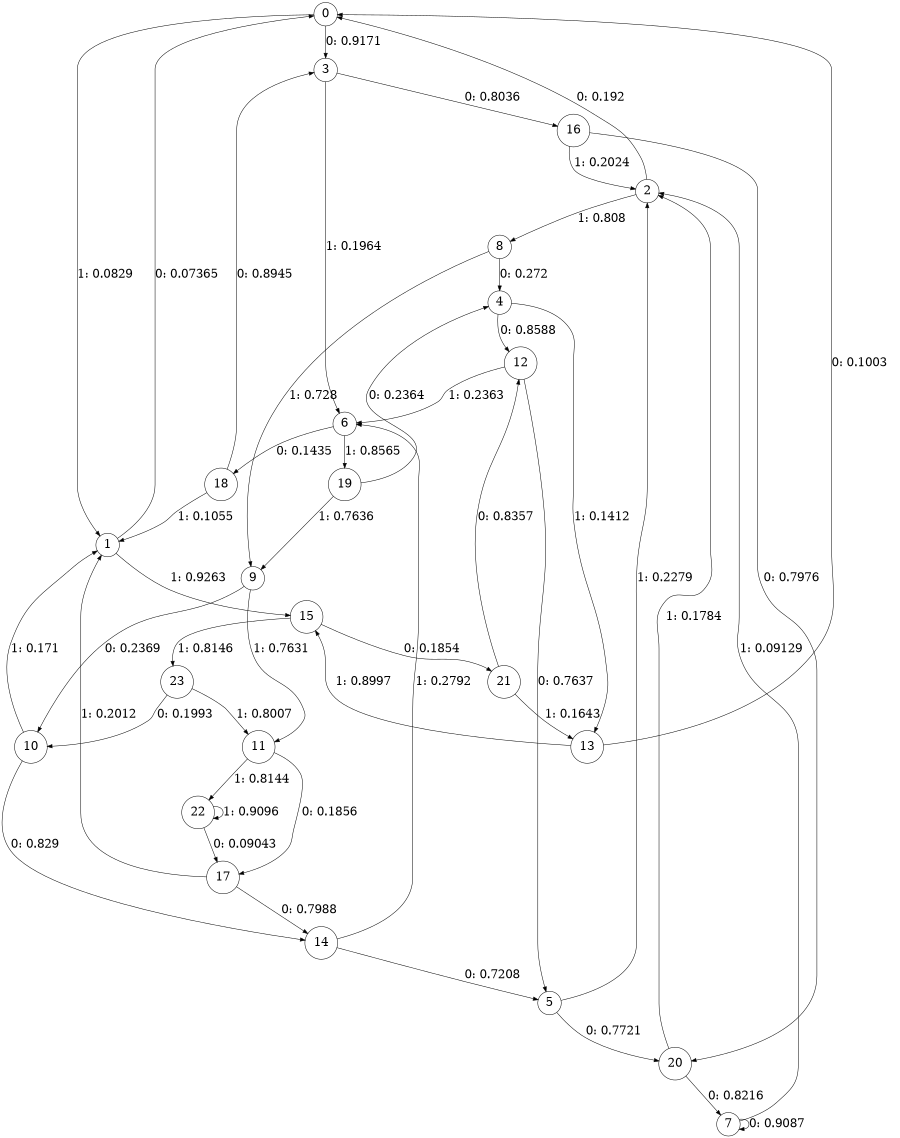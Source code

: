 digraph "phase1random.txt" {
size = "6,8.5";
ratio = "fill";
node [shape = circle];
node [fontsize = 24];
edge [fontsize = 24];
0 -> 3 [label = "0: 0.9171   "];
0 -> 1 [label = "1: 0.0829   "];
1 -> 0 [label = "0: 0.07365  "];
1 -> 15 [label = "1: 0.9263   "];
2 -> 0 [label = "0: 0.192    "];
2 -> 8 [label = "1: 0.808    "];
3 -> 16 [label = "0: 0.8036   "];
3 -> 6 [label = "1: 0.1964   "];
4 -> 12 [label = "0: 0.8588   "];
4 -> 13 [label = "1: 0.1412   "];
5 -> 20 [label = "0: 0.7721   "];
5 -> 2 [label = "1: 0.2279   "];
6 -> 18 [label = "0: 0.1435   "];
6 -> 19 [label = "1: 0.8565   "];
7 -> 7 [label = "0: 0.9087   "];
7 -> 2 [label = "1: 0.09129  "];
8 -> 4 [label = "0: 0.272    "];
8 -> 9 [label = "1: 0.728    "];
9 -> 10 [label = "0: 0.2369   "];
9 -> 11 [label = "1: 0.7631   "];
10 -> 14 [label = "0: 0.829    "];
10 -> 1 [label = "1: 0.171    "];
11 -> 17 [label = "0: 0.1856   "];
11 -> 22 [label = "1: 0.8144   "];
12 -> 5 [label = "0: 0.7637   "];
12 -> 6 [label = "1: 0.2363   "];
13 -> 0 [label = "0: 0.1003   "];
13 -> 15 [label = "1: 0.8997   "];
14 -> 5 [label = "0: 0.7208   "];
14 -> 6 [label = "1: 0.2792   "];
15 -> 21 [label = "0: 0.1854   "];
15 -> 23 [label = "1: 0.8146   "];
16 -> 20 [label = "0: 0.7976   "];
16 -> 2 [label = "1: 0.2024   "];
17 -> 14 [label = "0: 0.7988   "];
17 -> 1 [label = "1: 0.2012   "];
18 -> 3 [label = "0: 0.8945   "];
18 -> 1 [label = "1: 0.1055   "];
19 -> 4 [label = "0: 0.2364   "];
19 -> 9 [label = "1: 0.7636   "];
20 -> 7 [label = "0: 0.8216   "];
20 -> 2 [label = "1: 0.1784   "];
21 -> 12 [label = "0: 0.8357   "];
21 -> 13 [label = "1: 0.1643   "];
22 -> 17 [label = "0: 0.09043  "];
22 -> 22 [label = "1: 0.9096   "];
23 -> 10 [label = "0: 0.1993   "];
23 -> 11 [label = "1: 0.8007   "];
}